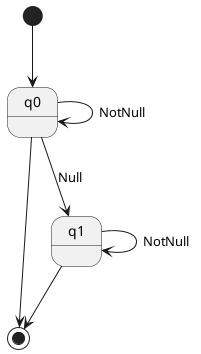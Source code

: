 @startuml

[*]--> q0
q0 --> q0 : NotNull
q0 --> [*]
q0 --> q1 : Null
q1 --> q1 : NotNull
q1 --> [*]


@enduml